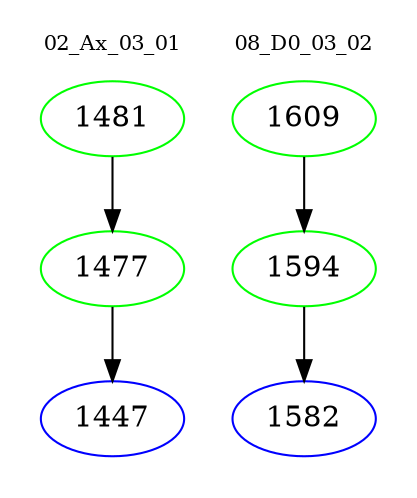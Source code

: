 digraph{
subgraph cluster_0 {
color = white
label = "02_Ax_03_01";
fontsize=10;
T0_1481 [label="1481", color="green"]
T0_1481 -> T0_1477 [color="black"]
T0_1477 [label="1477", color="green"]
T0_1477 -> T0_1447 [color="black"]
T0_1447 [label="1447", color="blue"]
}
subgraph cluster_1 {
color = white
label = "08_D0_03_02";
fontsize=10;
T1_1609 [label="1609", color="green"]
T1_1609 -> T1_1594 [color="black"]
T1_1594 [label="1594", color="green"]
T1_1594 -> T1_1582 [color="black"]
T1_1582 [label="1582", color="blue"]
}
}
